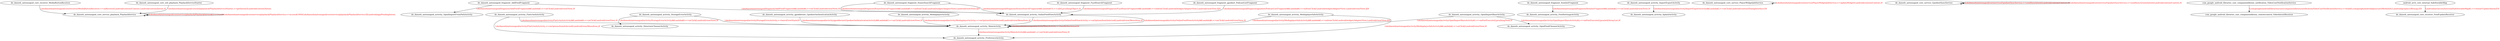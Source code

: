 digraph G {
de_danoeh_antennapod_core_receiver_MediaButtonReceiver -> de_danoeh_antennapod_core_service_playback_PlaybackService [label="Lde/danoeh/antennapod/core/receiver/MediaButtonReceiver;=>onReceive(Landroid/content/Context;Landroid/content/Intent;)V", fontcolor="red"];
de_danoeh_antennapod_activity_OnlineFeedViewActivity -> de_danoeh_antennapod_activity_MainActivity [label="Lde/danoeh/antennapod/activity/OnlineFeedViewActivity;=>onOptionsItemSelected(Landroid/view/MenuItem;)Z", fontcolor="red"];
de_danoeh_antennapod_activity_OnlineFeedViewActivity -> de_danoeh_antennapod_activity_MainActivity [label="Lde/danoeh/antennapod/activity/OnlineFeedViewActivity$$Lambda$6;=>onClick(Landroid/view/View;)V", fontcolor="red"];
de_danoeh_antennapod_activity_FlattrAuthActivity -> de_danoeh_antennapod_activity_PreferenceActivity [label="Lde/danoeh/antennapod/activity/FlattrAuthActivity;=>onOptionsItemSelected(Landroid/view/MenuItem;)Z", fontcolor="red"];
de_danoeh_antennapod_activity_FlattrAuthActivity -> de_danoeh_antennapod_activity_MainActivity [label="Lde/danoeh/antennapod/activity/FlattrAuthActivity$$Lambda$0;=>onClick(Landroid/view/View;)V", fontcolor="red"];
de_danoeh_antennapod_fragment_ItemlistFragment -> de_danoeh_antennapod_activity_FeedSettingsActivity [label="Lde/danoeh/antennapod/fragment/ItemlistFragment$$Lambda$2;=>onClick(Landroid/view/View;)V", fontcolor="red"];
de_danoeh_antennapod_activity_gpoddernet_GpodnetAuthenticationActivity -> de_danoeh_antennapod_activity_MainActivity [label="Lde/danoeh/antennapod/activity/gpoddernet/GpodnetAuthenticationActivity$$Lambda$3;=>onClick(Landroid/view/View;)V", fontcolor="red"];
de_danoeh_antennapod_activity_MainActivity -> de_danoeh_antennapod_activity_PreferenceActivity [label="Lde/danoeh/antennapod/activity/MainActivity$$Lambda$1;=>onClick(Landroid/view/View;)V", fontcolor="red"];
de_danoeh_antennapod_activity_MainActivity -> de_danoeh_antennapod_activity_MainActivity [label="Lde/danoeh/antennapod/activity/MainActivity;=>handleNavIntent()V", fontcolor="red"];
de_danoeh_antennapod_activity_StorageErrorActivity -> de_danoeh_antennapod_activity_DirectoryChooserActivity [label="Lde/danoeh/antennapod/activity/StorageErrorActivity$$Lambda$0;=>onClick(Landroid/view/View;)V", fontcolor="red"];
de_danoeh_antennapod_activity_StorageErrorActivity -> de_danoeh_antennapod_activity_MainActivity [label="Lde/danoeh/antennapod/activity/StorageErrorActivity;=>leaveErrorState()V", fontcolor="red"];
de_danoeh_antennapod_fragment_AddFeedFragment -> de_danoeh_antennapod_activity_OnlineFeedViewActivity [label="Lde/danoeh/antennapod/fragment/AddFeedFragment$$Lambda$4;=>onClick(Landroid/view/View;)V", fontcolor="red"];
de_danoeh_antennapod_fragment_AddFeedFragment -> de_danoeh_antennapod_activity_OpmlImportFromPathActivity [label="Lde/danoeh/antennapod/fragment/AddFeedFragment$$Lambda$3;=>onClick(Landroid/view/View;)V", fontcolor="red"];
de_danoeh_antennapod_activity_MediaplayerInfoActivity -> de_danoeh_antennapod_activity_PreferenceActivity [label="Lde/danoeh/antennapod/activity/MediaplayerInfoActivity$$Lambda$2;=>onClick(Landroid/view/View;)V", fontcolor="red"];
de_danoeh_antennapod_activity_MediaplayerInfoActivity -> de_danoeh_antennapod_activity_MainActivity [label="Lde/danoeh/antennapod/activity/MediaplayerInfoActivity$$Lambda$0;=>onItemClick(Landroid/widget/AdapterView;Landroid/view/View;IJ)V", fontcolor="red"];
de_danoeh_antennapod_fragment_ItunesSearchFragment -> de_danoeh_antennapod_activity_OnlineFeedViewActivity [label="Lde/danoeh/antennapod/fragment/ItunesSearchFragment$$Lambda$0;=>onItemClick(Landroid/widget/AdapterView;Landroid/view/View;IJ)V", fontcolor="red"];
de_danoeh_antennapod_fragment_ItunesSearchFragment -> de_danoeh_antennapod_activity_OnlineFeedViewActivity [label="Lde/danoeh/antennapod/fragment/ItunesSearchFragment$$Lambda$10;=>call(Ljava/lang/Object;)V", fontcolor="red"];
de_danoeh_antennapod_fragment_FyydSearchFragment -> de_danoeh_antennapod_activity_OnlineFeedViewActivity [label="Lde/danoeh/antennapod/fragment/FyydSearchFragment$$Lambda$0;=>onItemClick(Landroid/widget/AdapterView;Landroid/view/View;IJ)V", fontcolor="red"];
de_danoeh_antennapod_fragment_gpodnet_PodcastListFragment -> de_danoeh_antennapod_activity_OnlineFeedViewActivity [label="Lde/danoeh/antennapod/fragment/gpodnet/PodcastListFragment$$Lambda$0;=>onItemClick(Landroid/widget/AdapterView;Landroid/view/View;IJ)V", fontcolor="red"];
de_danoeh_antennapod_activity_ImportExportActivity -> de_danoeh_antennapod_activity_SplashActivity [label="Lde/danoeh/antennapod/activity/ImportExportActivity$$Lambda$2;=>onClick(Landroid/content/DialogInterface;I)V", fontcolor="red"];
de_danoeh_antennapod_core_service_PlayerWidgetJobService -> de_danoeh_antennapod_core_service_PlayerWidgetJobService [label="Lde/danoeh/antennapod/core/service/PlayerWidgetJobService;=>updateWidget(Landroid/content/Context;)V", fontcolor="red"];
de_danoeh_antennapod_activity_MediaplayerActivity -> de_danoeh_antennapod_activity_MainActivity [label="Lde/danoeh/antennapod/activity/MediaplayerActivity;=>onOptionsItemSelected(Landroid/view/MenuItem;)Z", fontcolor="red"];
de_danoeh_antennapod_core_service_GpodnetSyncService -> de_danoeh_antennapod_core_service_GpodnetSyncService [label="Lde/danoeh/antennapod/core/service/GpodnetSyncService;=>sendSyncIntent(Landroid/content/Context;)V", fontcolor="red"];
de_danoeh_antennapod_core_service_GpodnetSyncService -> de_danoeh_antennapod_core_service_GpodnetSyncService [label="Lde/danoeh/antennapod/core/service/GpodnetSyncService;=>sendSyncActionsIntent(Landroid/content/Context;)V", fontcolor="red"];
com_google_android_libraries_cast_companionlibrary_notification_VideoCastNotificationService -> com_google_android_libraries_cast_companionlibrary_remotecontrol_VideoIntentReceiver [label="Lcom/google/android/libraries/cast/companionlibrary/notification/VideoCastNotificationService;=>build(Lcom/google/android/gms/cast/MediaInfo;Landroid/graphics/Bitmap;Z)V", fontcolor="red"];
de_danoeh_antennapod_activity_OpmlImportBaseActivity -> de_danoeh_antennapod_activity_MainActivity [label="Lde/danoeh/antennapod/activity/OpmlImportBaseActivity$1;=>onPostExecute(Ljava/lang/Void;)V", fontcolor="red"];
de_danoeh_antennapod_activity_OpmlImportBaseActivity -> de_danoeh_antennapod_activity_OpmlFeedChooserActivity [label="Lde/danoeh/antennapod/activity/OpmlImportBaseActivity$2;=>onPostExecute(Ljava/util/ArrayList;)V", fontcolor="red"];
android_arch_core_internal_SafeIterableMap -> de_danoeh_antennapod_core_receiver_FeedUpdateReceiver [label="Landroid/arch/core/internal/SafeIterableMap$1;=>restartUpdateAlarm(Z)V", fontcolor="red"];
de_danoeh_antennapod_core_service_playback_PlaybackService -> de_danoeh_antennapod_core_service_playback_PlaybackService [label="Lde/danoeh/antennapod/core/service/playback/PlaybackService$3;=>run()V", fontcolor="red"];
de_danoeh_antennapod_core_service_playback_PlaybackService -> de_danoeh_antennapod_core_service_playback_PlaybackService [label="Lde/danoeh/antennapod/core/service/playback/PlaybackService;=>access$1900(Lde/danoeh/antennapod/core/service/playback/PlaybackService;II)Landroid/app/PendingIntent;", fontcolor="red"];
de_danoeh_antennapod_core_util_playback_PlaybackServiceStarter -> de_danoeh_antennapod_core_service_playback_PlaybackService [label="Lde/danoeh/antennapod/core/util/playback/PlaybackServiceStarter;=>getIntent()Landroid/content/Intent;", fontcolor="red"];
}
